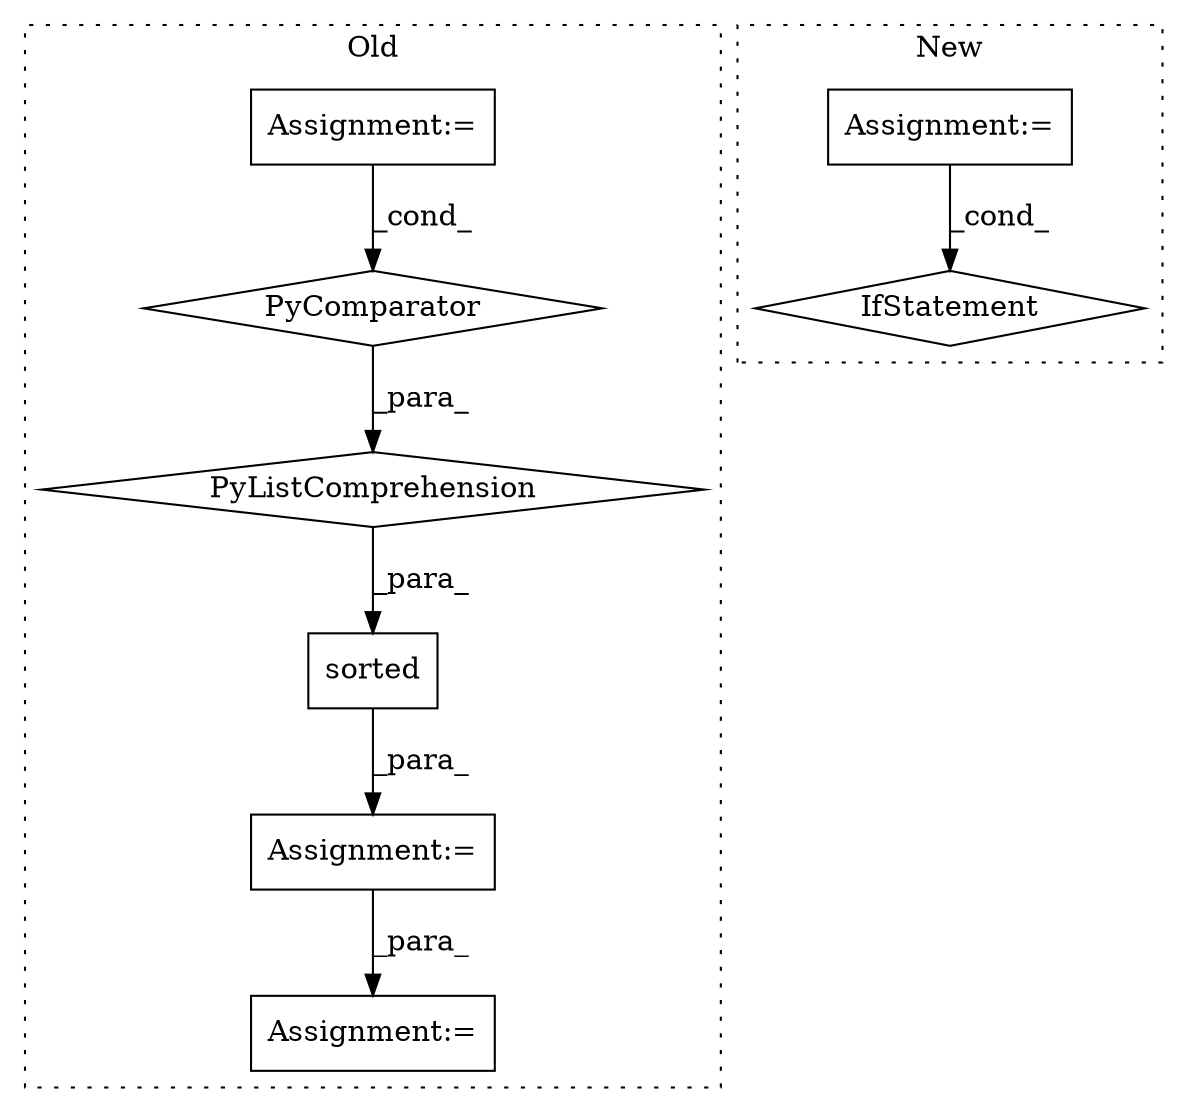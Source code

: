 digraph G {
subgraph cluster0 {
1 [label="sorted" a="32" s="16175,16433" l="23,-10" shape="box"];
3 [label="Assignment:=" a="7" s="16174" l="1" shape="box"];
4 [label="Assignment:=" a="7" s="16308" l="112" shape="box"];
5 [label="PyListComprehension" a="109" s="16198" l="235" shape="diamond"];
6 [label="PyComparator" a="113" s="16308" l="112" shape="diamond"];
8 [label="Assignment:=" a="7" s="16513,16619" l="76,2" shape="box"];
label = "Old";
style="dotted";
}
subgraph cluster1 {
2 [label="IfStatement" a="25" s="16290,16350" l="4,2" shape="diamond"];
7 [label="Assignment:=" a="7" s="16149,16241" l="53,2" shape="box"];
label = "New";
style="dotted";
}
1 -> 3 [label="_para_"];
3 -> 8 [label="_para_"];
4 -> 6 [label="_cond_"];
5 -> 1 [label="_para_"];
6 -> 5 [label="_para_"];
7 -> 2 [label="_cond_"];
}